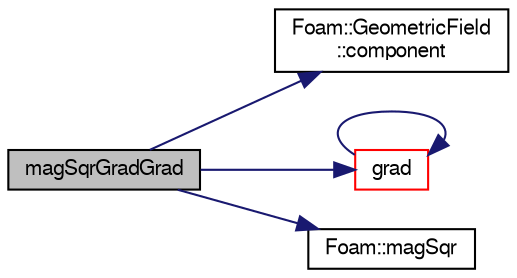 digraph "magSqrGradGrad"
{
  bgcolor="transparent";
  edge [fontname="FreeSans",fontsize="10",labelfontname="FreeSans",labelfontsize="10"];
  node [fontname="FreeSans",fontsize="10",shape=record];
  rankdir="LR";
  Node17436 [label="magSqrGradGrad",height=0.2,width=0.4,color="black", fillcolor="grey75", style="filled", fontcolor="black"];
  Node17436 -> Node17437 [color="midnightblue",fontsize="10",style="solid",fontname="FreeSans"];
  Node17437 [label="Foam::GeometricField\l::component",height=0.2,width=0.4,color="black",URL="$a22434.html#ab1ef8613f4a1aa4376b197a65941c5c0",tooltip="Return a component of the field. "];
  Node17436 -> Node17438 [color="midnightblue",fontsize="10",style="solid",fontname="FreeSans"];
  Node17438 [label="grad",height=0.2,width=0.4,color="red",URL="$a21134.html#a7c00ec90ecc15ed3005255e42c52827a"];
  Node17438 -> Node17438 [color="midnightblue",fontsize="10",style="solid",fontname="FreeSans"];
  Node17436 -> Node17441 [color="midnightblue",fontsize="10",style="solid",fontname="FreeSans"];
  Node17441 [label="Foam::magSqr",height=0.2,width=0.4,color="black",URL="$a21124.html#ae6fff2c6981e6d9618aa5038e69def6e"];
}
